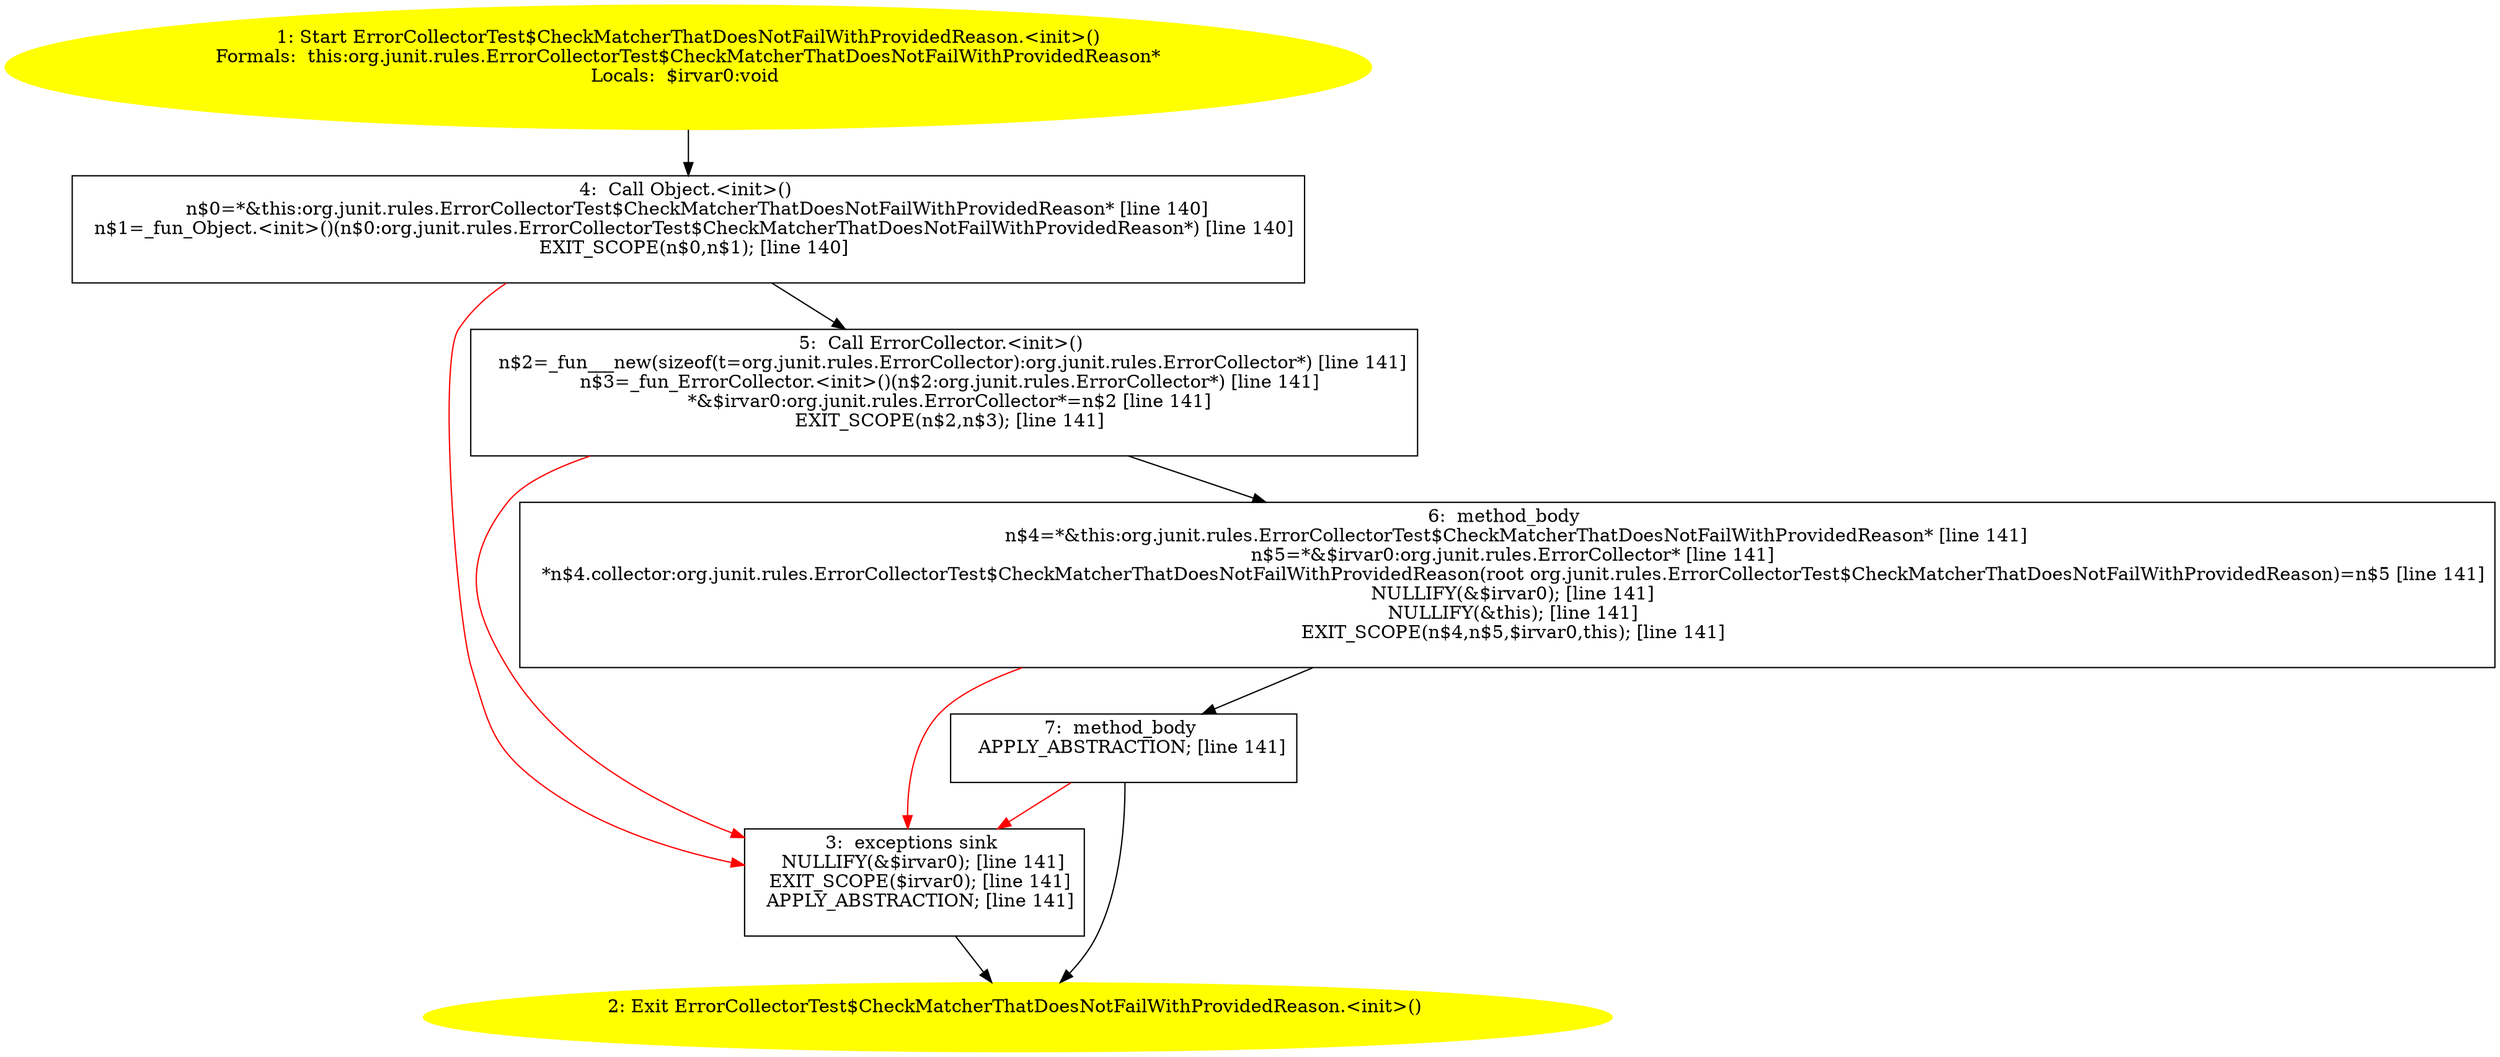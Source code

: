 /* @generated */
digraph cfg {
"org.junit.rules.ErrorCollectorTest$CheckMatcherThatDoesNotFailWithProvidedReason.<init>().80826b0c6de6a1d44b7a2d1c8125728c_1" [label="1: Start ErrorCollectorTest$CheckMatcherThatDoesNotFailWithProvidedReason.<init>()\nFormals:  this:org.junit.rules.ErrorCollectorTest$CheckMatcherThatDoesNotFailWithProvidedReason*\nLocals:  $irvar0:void \n  " color=yellow style=filled]
	

	 "org.junit.rules.ErrorCollectorTest$CheckMatcherThatDoesNotFailWithProvidedReason.<init>().80826b0c6de6a1d44b7a2d1c8125728c_1" -> "org.junit.rules.ErrorCollectorTest$CheckMatcherThatDoesNotFailWithProvidedReason.<init>().80826b0c6de6a1d44b7a2d1c8125728c_4" ;
"org.junit.rules.ErrorCollectorTest$CheckMatcherThatDoesNotFailWithProvidedReason.<init>().80826b0c6de6a1d44b7a2d1c8125728c_2" [label="2: Exit ErrorCollectorTest$CheckMatcherThatDoesNotFailWithProvidedReason.<init>() \n  " color=yellow style=filled]
	

"org.junit.rules.ErrorCollectorTest$CheckMatcherThatDoesNotFailWithProvidedReason.<init>().80826b0c6de6a1d44b7a2d1c8125728c_3" [label="3:  exceptions sink \n   NULLIFY(&$irvar0); [line 141]\n  EXIT_SCOPE($irvar0); [line 141]\n  APPLY_ABSTRACTION; [line 141]\n " shape="box"]
	

	 "org.junit.rules.ErrorCollectorTest$CheckMatcherThatDoesNotFailWithProvidedReason.<init>().80826b0c6de6a1d44b7a2d1c8125728c_3" -> "org.junit.rules.ErrorCollectorTest$CheckMatcherThatDoesNotFailWithProvidedReason.<init>().80826b0c6de6a1d44b7a2d1c8125728c_2" ;
"org.junit.rules.ErrorCollectorTest$CheckMatcherThatDoesNotFailWithProvidedReason.<init>().80826b0c6de6a1d44b7a2d1c8125728c_4" [label="4:  Call Object.<init>() \n   n$0=*&this:org.junit.rules.ErrorCollectorTest$CheckMatcherThatDoesNotFailWithProvidedReason* [line 140]\n  n$1=_fun_Object.<init>()(n$0:org.junit.rules.ErrorCollectorTest$CheckMatcherThatDoesNotFailWithProvidedReason*) [line 140]\n  EXIT_SCOPE(n$0,n$1); [line 140]\n " shape="box"]
	

	 "org.junit.rules.ErrorCollectorTest$CheckMatcherThatDoesNotFailWithProvidedReason.<init>().80826b0c6de6a1d44b7a2d1c8125728c_4" -> "org.junit.rules.ErrorCollectorTest$CheckMatcherThatDoesNotFailWithProvidedReason.<init>().80826b0c6de6a1d44b7a2d1c8125728c_5" ;
	 "org.junit.rules.ErrorCollectorTest$CheckMatcherThatDoesNotFailWithProvidedReason.<init>().80826b0c6de6a1d44b7a2d1c8125728c_4" -> "org.junit.rules.ErrorCollectorTest$CheckMatcherThatDoesNotFailWithProvidedReason.<init>().80826b0c6de6a1d44b7a2d1c8125728c_3" [color="red" ];
"org.junit.rules.ErrorCollectorTest$CheckMatcherThatDoesNotFailWithProvidedReason.<init>().80826b0c6de6a1d44b7a2d1c8125728c_5" [label="5:  Call ErrorCollector.<init>() \n   n$2=_fun___new(sizeof(t=org.junit.rules.ErrorCollector):org.junit.rules.ErrorCollector*) [line 141]\n  n$3=_fun_ErrorCollector.<init>()(n$2:org.junit.rules.ErrorCollector*) [line 141]\n  *&$irvar0:org.junit.rules.ErrorCollector*=n$2 [line 141]\n  EXIT_SCOPE(n$2,n$3); [line 141]\n " shape="box"]
	

	 "org.junit.rules.ErrorCollectorTest$CheckMatcherThatDoesNotFailWithProvidedReason.<init>().80826b0c6de6a1d44b7a2d1c8125728c_5" -> "org.junit.rules.ErrorCollectorTest$CheckMatcherThatDoesNotFailWithProvidedReason.<init>().80826b0c6de6a1d44b7a2d1c8125728c_6" ;
	 "org.junit.rules.ErrorCollectorTest$CheckMatcherThatDoesNotFailWithProvidedReason.<init>().80826b0c6de6a1d44b7a2d1c8125728c_5" -> "org.junit.rules.ErrorCollectorTest$CheckMatcherThatDoesNotFailWithProvidedReason.<init>().80826b0c6de6a1d44b7a2d1c8125728c_3" [color="red" ];
"org.junit.rules.ErrorCollectorTest$CheckMatcherThatDoesNotFailWithProvidedReason.<init>().80826b0c6de6a1d44b7a2d1c8125728c_6" [label="6:  method_body \n   n$4=*&this:org.junit.rules.ErrorCollectorTest$CheckMatcherThatDoesNotFailWithProvidedReason* [line 141]\n  n$5=*&$irvar0:org.junit.rules.ErrorCollector* [line 141]\n  *n$4.collector:org.junit.rules.ErrorCollectorTest$CheckMatcherThatDoesNotFailWithProvidedReason(root org.junit.rules.ErrorCollectorTest$CheckMatcherThatDoesNotFailWithProvidedReason)=n$5 [line 141]\n  NULLIFY(&$irvar0); [line 141]\n  NULLIFY(&this); [line 141]\n  EXIT_SCOPE(n$4,n$5,$irvar0,this); [line 141]\n " shape="box"]
	

	 "org.junit.rules.ErrorCollectorTest$CheckMatcherThatDoesNotFailWithProvidedReason.<init>().80826b0c6de6a1d44b7a2d1c8125728c_6" -> "org.junit.rules.ErrorCollectorTest$CheckMatcherThatDoesNotFailWithProvidedReason.<init>().80826b0c6de6a1d44b7a2d1c8125728c_7" ;
	 "org.junit.rules.ErrorCollectorTest$CheckMatcherThatDoesNotFailWithProvidedReason.<init>().80826b0c6de6a1d44b7a2d1c8125728c_6" -> "org.junit.rules.ErrorCollectorTest$CheckMatcherThatDoesNotFailWithProvidedReason.<init>().80826b0c6de6a1d44b7a2d1c8125728c_3" [color="red" ];
"org.junit.rules.ErrorCollectorTest$CheckMatcherThatDoesNotFailWithProvidedReason.<init>().80826b0c6de6a1d44b7a2d1c8125728c_7" [label="7:  method_body \n   APPLY_ABSTRACTION; [line 141]\n " shape="box"]
	

	 "org.junit.rules.ErrorCollectorTest$CheckMatcherThatDoesNotFailWithProvidedReason.<init>().80826b0c6de6a1d44b7a2d1c8125728c_7" -> "org.junit.rules.ErrorCollectorTest$CheckMatcherThatDoesNotFailWithProvidedReason.<init>().80826b0c6de6a1d44b7a2d1c8125728c_2" ;
	 "org.junit.rules.ErrorCollectorTest$CheckMatcherThatDoesNotFailWithProvidedReason.<init>().80826b0c6de6a1d44b7a2d1c8125728c_7" -> "org.junit.rules.ErrorCollectorTest$CheckMatcherThatDoesNotFailWithProvidedReason.<init>().80826b0c6de6a1d44b7a2d1c8125728c_3" [color="red" ];
}
